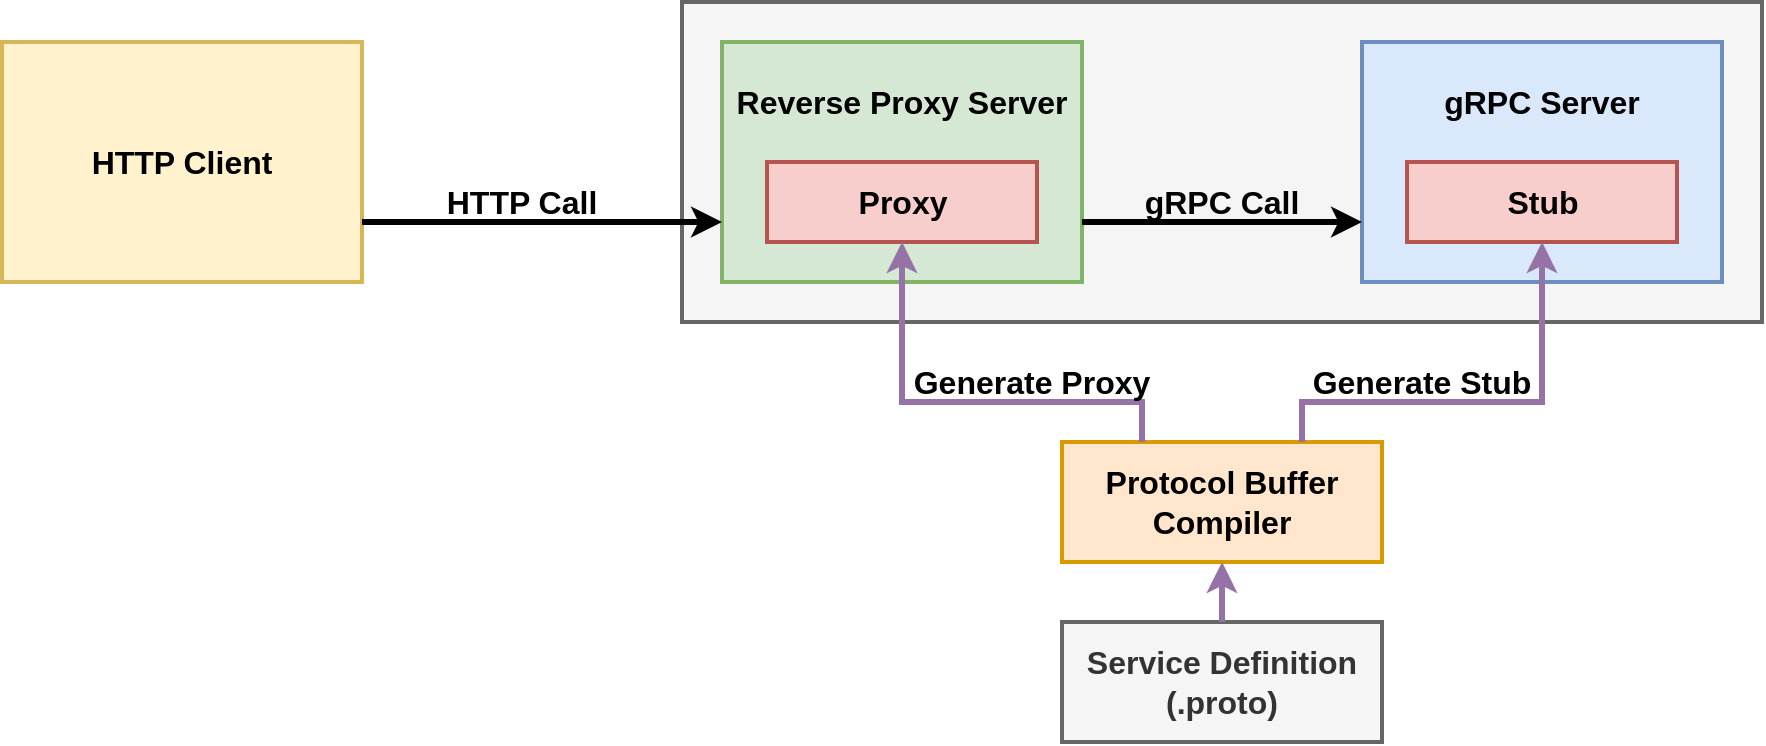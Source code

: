 <mxfile version="12.9.3" type="device"><diagram id="ObTVvVOqgY7iX1GLpJQy" name="Page-1"><mxGraphModel dx="1302" dy="701" grid="1" gridSize="10" guides="1" tooltips="1" connect="1" arrows="1" fold="1" page="1" pageScale="1" pageWidth="2000" pageHeight="2000" math="0" shadow="0"><root><mxCell id="0"/><mxCell id="1" parent="0"/><mxCell id="JGkXpwaQkjo04Xhh3UIF-12" value="" style="rounded=0;whiteSpace=wrap;html=1;strokeWidth=2;fillColor=#f5f5f5;strokeColor=#666666;fontColor=#333333;" vertex="1" parent="1"><mxGeometry x="470" y="220" width="540" height="160" as="geometry"/></mxCell><mxCell id="JGkXpwaQkjo04Xhh3UIF-1" value="" style="rounded=0;whiteSpace=wrap;html=1;strokeWidth=2;fillColor=#d5e8d4;strokeColor=#82b366;" vertex="1" parent="1"><mxGeometry x="490" y="240" width="180" height="120" as="geometry"/></mxCell><mxCell id="JGkXpwaQkjo04Xhh3UIF-2" value="&lt;font style=&quot;font-size: 16px&quot;&gt;&lt;b&gt;Reverse Proxy Server&lt;/b&gt;&lt;/font&gt;" style="text;html=1;strokeColor=none;fillColor=none;align=center;verticalAlign=middle;whiteSpace=wrap;rounded=0;" vertex="1" parent="1"><mxGeometry x="495" y="260" width="170" height="20" as="geometry"/></mxCell><mxCell id="JGkXpwaQkjo04Xhh3UIF-3" value="" style="rounded=0;whiteSpace=wrap;html=1;strokeWidth=2;fillColor=#dae8fc;strokeColor=#6c8ebf;" vertex="1" parent="1"><mxGeometry x="810" y="240" width="180" height="120" as="geometry"/></mxCell><mxCell id="JGkXpwaQkjo04Xhh3UIF-4" value="&lt;font style=&quot;font-size: 16px&quot;&gt;&lt;b&gt;Proxy&lt;/b&gt;&lt;/font&gt;" style="rounded=0;whiteSpace=wrap;html=1;strokeWidth=2;fillColor=#f8cecc;strokeColor=#b85450;" vertex="1" parent="1"><mxGeometry x="512.5" y="300" width="135" height="40" as="geometry"/></mxCell><mxCell id="JGkXpwaQkjo04Xhh3UIF-7" value="&lt;span style=&quot;font-size: 16px&quot;&gt;&lt;b&gt;gRPC Server&lt;/b&gt;&lt;/span&gt;" style="text;html=1;strokeColor=none;fillColor=none;align=center;verticalAlign=middle;whiteSpace=wrap;rounded=0;" vertex="1" parent="1"><mxGeometry x="840" y="260" width="120" height="20" as="geometry"/></mxCell><mxCell id="JGkXpwaQkjo04Xhh3UIF-8" value="&lt;font style=&quot;font-size: 16px&quot;&gt;&lt;b&gt;Stub&lt;/b&gt;&lt;/font&gt;" style="rounded=0;whiteSpace=wrap;html=1;strokeWidth=2;fillColor=#f8cecc;strokeColor=#b85450;" vertex="1" parent="1"><mxGeometry x="832.5" y="300" width="135" height="40" as="geometry"/></mxCell><mxCell id="JGkXpwaQkjo04Xhh3UIF-9" value="" style="endArrow=classic;html=1;entryX=0;entryY=0.75;entryDx=0;entryDy=0;exitX=1;exitY=0.75;exitDx=0;exitDy=0;strokeWidth=3;" edge="1" parent="1" source="JGkXpwaQkjo04Xhh3UIF-1" target="JGkXpwaQkjo04Xhh3UIF-3"><mxGeometry width="50" height="50" relative="1" as="geometry"><mxPoint x="640" y="380" as="sourcePoint"/><mxPoint x="690" y="330" as="targetPoint"/></mxGeometry></mxCell><mxCell id="JGkXpwaQkjo04Xhh3UIF-10" value="&lt;span style=&quot;font-size: 16px&quot;&gt;&lt;b&gt;gRPC Call&lt;/b&gt;&lt;/span&gt;" style="text;html=1;strokeColor=none;fillColor=none;align=center;verticalAlign=middle;whiteSpace=wrap;rounded=0;" vertex="1" parent="1"><mxGeometry x="690" y="310" width="100" height="20" as="geometry"/></mxCell><mxCell id="JGkXpwaQkjo04Xhh3UIF-11" value="&lt;font style=&quot;font-size: 16px&quot;&gt;&lt;b&gt;HTTP Client&lt;/b&gt;&lt;/font&gt;" style="rounded=0;whiteSpace=wrap;html=1;strokeWidth=2;fillColor=#fff2cc;strokeColor=#d6b656;" vertex="1" parent="1"><mxGeometry x="130" y="240" width="180" height="120" as="geometry"/></mxCell><mxCell id="JGkXpwaQkjo04Xhh3UIF-13" value="" style="endArrow=classic;html=1;entryX=0;entryY=0.75;entryDx=0;entryDy=0;exitX=1;exitY=0.75;exitDx=0;exitDy=0;strokeWidth=3;" edge="1" parent="1" source="JGkXpwaQkjo04Xhh3UIF-11" target="JGkXpwaQkjo04Xhh3UIF-1"><mxGeometry width="50" height="50" relative="1" as="geometry"><mxPoint x="450" y="510" as="sourcePoint"/><mxPoint x="590" y="510" as="targetPoint"/></mxGeometry></mxCell><mxCell id="JGkXpwaQkjo04Xhh3UIF-14" value="&lt;span style=&quot;font-size: 16px&quot;&gt;&lt;b&gt;HTTP Call&lt;/b&gt;&lt;/span&gt;" style="text;html=1;strokeColor=none;fillColor=none;align=center;verticalAlign=middle;whiteSpace=wrap;rounded=0;" vertex="1" parent="1"><mxGeometry x="340" y="310" width="100" height="20" as="geometry"/></mxCell><mxCell id="JGkXpwaQkjo04Xhh3UIF-15" value="&lt;font style=&quot;font-size: 16px&quot;&gt;&lt;b&gt;Protocol Buffer Compiler&lt;/b&gt;&lt;/font&gt;" style="rounded=0;whiteSpace=wrap;html=1;strokeWidth=2;fillColor=#ffe6cc;strokeColor=#d79b00;" vertex="1" parent="1"><mxGeometry x="660" y="440" width="160" height="60" as="geometry"/></mxCell><mxCell id="JGkXpwaQkjo04Xhh3UIF-16" value="" style="endArrow=classic;html=1;strokeWidth=3;exitX=0.25;exitY=0;exitDx=0;exitDy=0;entryX=0.5;entryY=1;entryDx=0;entryDy=0;fillColor=#e1d5e7;strokeColor=#9673a6;rounded=0;" edge="1" parent="1" source="JGkXpwaQkjo04Xhh3UIF-15" target="JGkXpwaQkjo04Xhh3UIF-4"><mxGeometry width="50" height="50" relative="1" as="geometry"><mxPoint x="640" y="380" as="sourcePoint"/><mxPoint x="690" y="330" as="targetPoint"/><Array as="points"><mxPoint x="700" y="420"/><mxPoint x="580" y="420"/></Array></mxGeometry></mxCell><mxCell id="JGkXpwaQkjo04Xhh3UIF-17" value="" style="endArrow=classic;html=1;strokeWidth=3;exitX=0.75;exitY=0;exitDx=0;exitDy=0;entryX=0.5;entryY=1;entryDx=0;entryDy=0;fillColor=#e1d5e7;strokeColor=#9673a6;rounded=0;" edge="1" parent="1" source="JGkXpwaQkjo04Xhh3UIF-15" target="JGkXpwaQkjo04Xhh3UIF-8"><mxGeometry width="50" height="50" relative="1" as="geometry"><mxPoint x="1040" y="450" as="sourcePoint"/><mxPoint x="920" y="350" as="targetPoint"/><Array as="points"><mxPoint x="780" y="420"/><mxPoint x="900" y="420"/></Array></mxGeometry></mxCell><mxCell id="JGkXpwaQkjo04Xhh3UIF-18" value="&lt;font style=&quot;font-size: 16px&quot;&gt;&lt;b&gt;Service Definition&lt;br&gt;(.proto)&lt;br&gt;&lt;/b&gt;&lt;/font&gt;" style="rounded=0;whiteSpace=wrap;html=1;strokeWidth=2;fillColor=#f5f5f5;strokeColor=#666666;fontColor=#333333;" vertex="1" parent="1"><mxGeometry x="660" y="530" width="160" height="60" as="geometry"/></mxCell><mxCell id="JGkXpwaQkjo04Xhh3UIF-19" value="" style="endArrow=classic;html=1;strokeWidth=3;exitX=0.5;exitY=0;exitDx=0;exitDy=0;entryX=0.5;entryY=1;entryDx=0;entryDy=0;fillColor=#e1d5e7;strokeColor=#9673a6;rounded=0;" edge="1" parent="1" source="JGkXpwaQkjo04Xhh3UIF-18" target="JGkXpwaQkjo04Xhh3UIF-15"><mxGeometry width="50" height="50" relative="1" as="geometry"><mxPoint x="790" y="450" as="sourcePoint"/><mxPoint x="910" y="350" as="targetPoint"/><Array as="points"/></mxGeometry></mxCell><mxCell id="JGkXpwaQkjo04Xhh3UIF-20" value="&lt;font style=&quot;font-size: 16px&quot;&gt;&lt;b&gt;Generate Proxy&lt;/b&gt;&lt;/font&gt;" style="text;html=1;strokeColor=none;fillColor=none;align=center;verticalAlign=middle;whiteSpace=wrap;rounded=0;" vertex="1" parent="1"><mxGeometry x="580" y="400" width="130" height="20" as="geometry"/></mxCell><mxCell id="JGkXpwaQkjo04Xhh3UIF-21" value="&lt;font style=&quot;font-size: 16px&quot;&gt;&lt;b&gt;Generate Stub&lt;/b&gt;&lt;/font&gt;" style="text;html=1;strokeColor=none;fillColor=none;align=center;verticalAlign=middle;whiteSpace=wrap;rounded=0;" vertex="1" parent="1"><mxGeometry x="780" y="400" width="120" height="20" as="geometry"/></mxCell></root></mxGraphModel></diagram></mxfile>